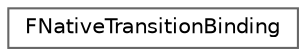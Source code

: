 digraph "Graphical Class Hierarchy"
{
 // INTERACTIVE_SVG=YES
 // LATEX_PDF_SIZE
  bgcolor="transparent";
  edge [fontname=Helvetica,fontsize=10,labelfontname=Helvetica,labelfontsize=10];
  node [fontname=Helvetica,fontsize=10,shape=box,height=0.2,width=0.4];
  rankdir="LR";
  Node0 [id="Node000000",label="FNativeTransitionBinding",height=0.2,width=0.4,color="grey40", fillcolor="white", style="filled",URL="$dc/dc2/structFNativeTransitionBinding.html",tooltip="Binding allowing native transition rule evaluation."];
}

